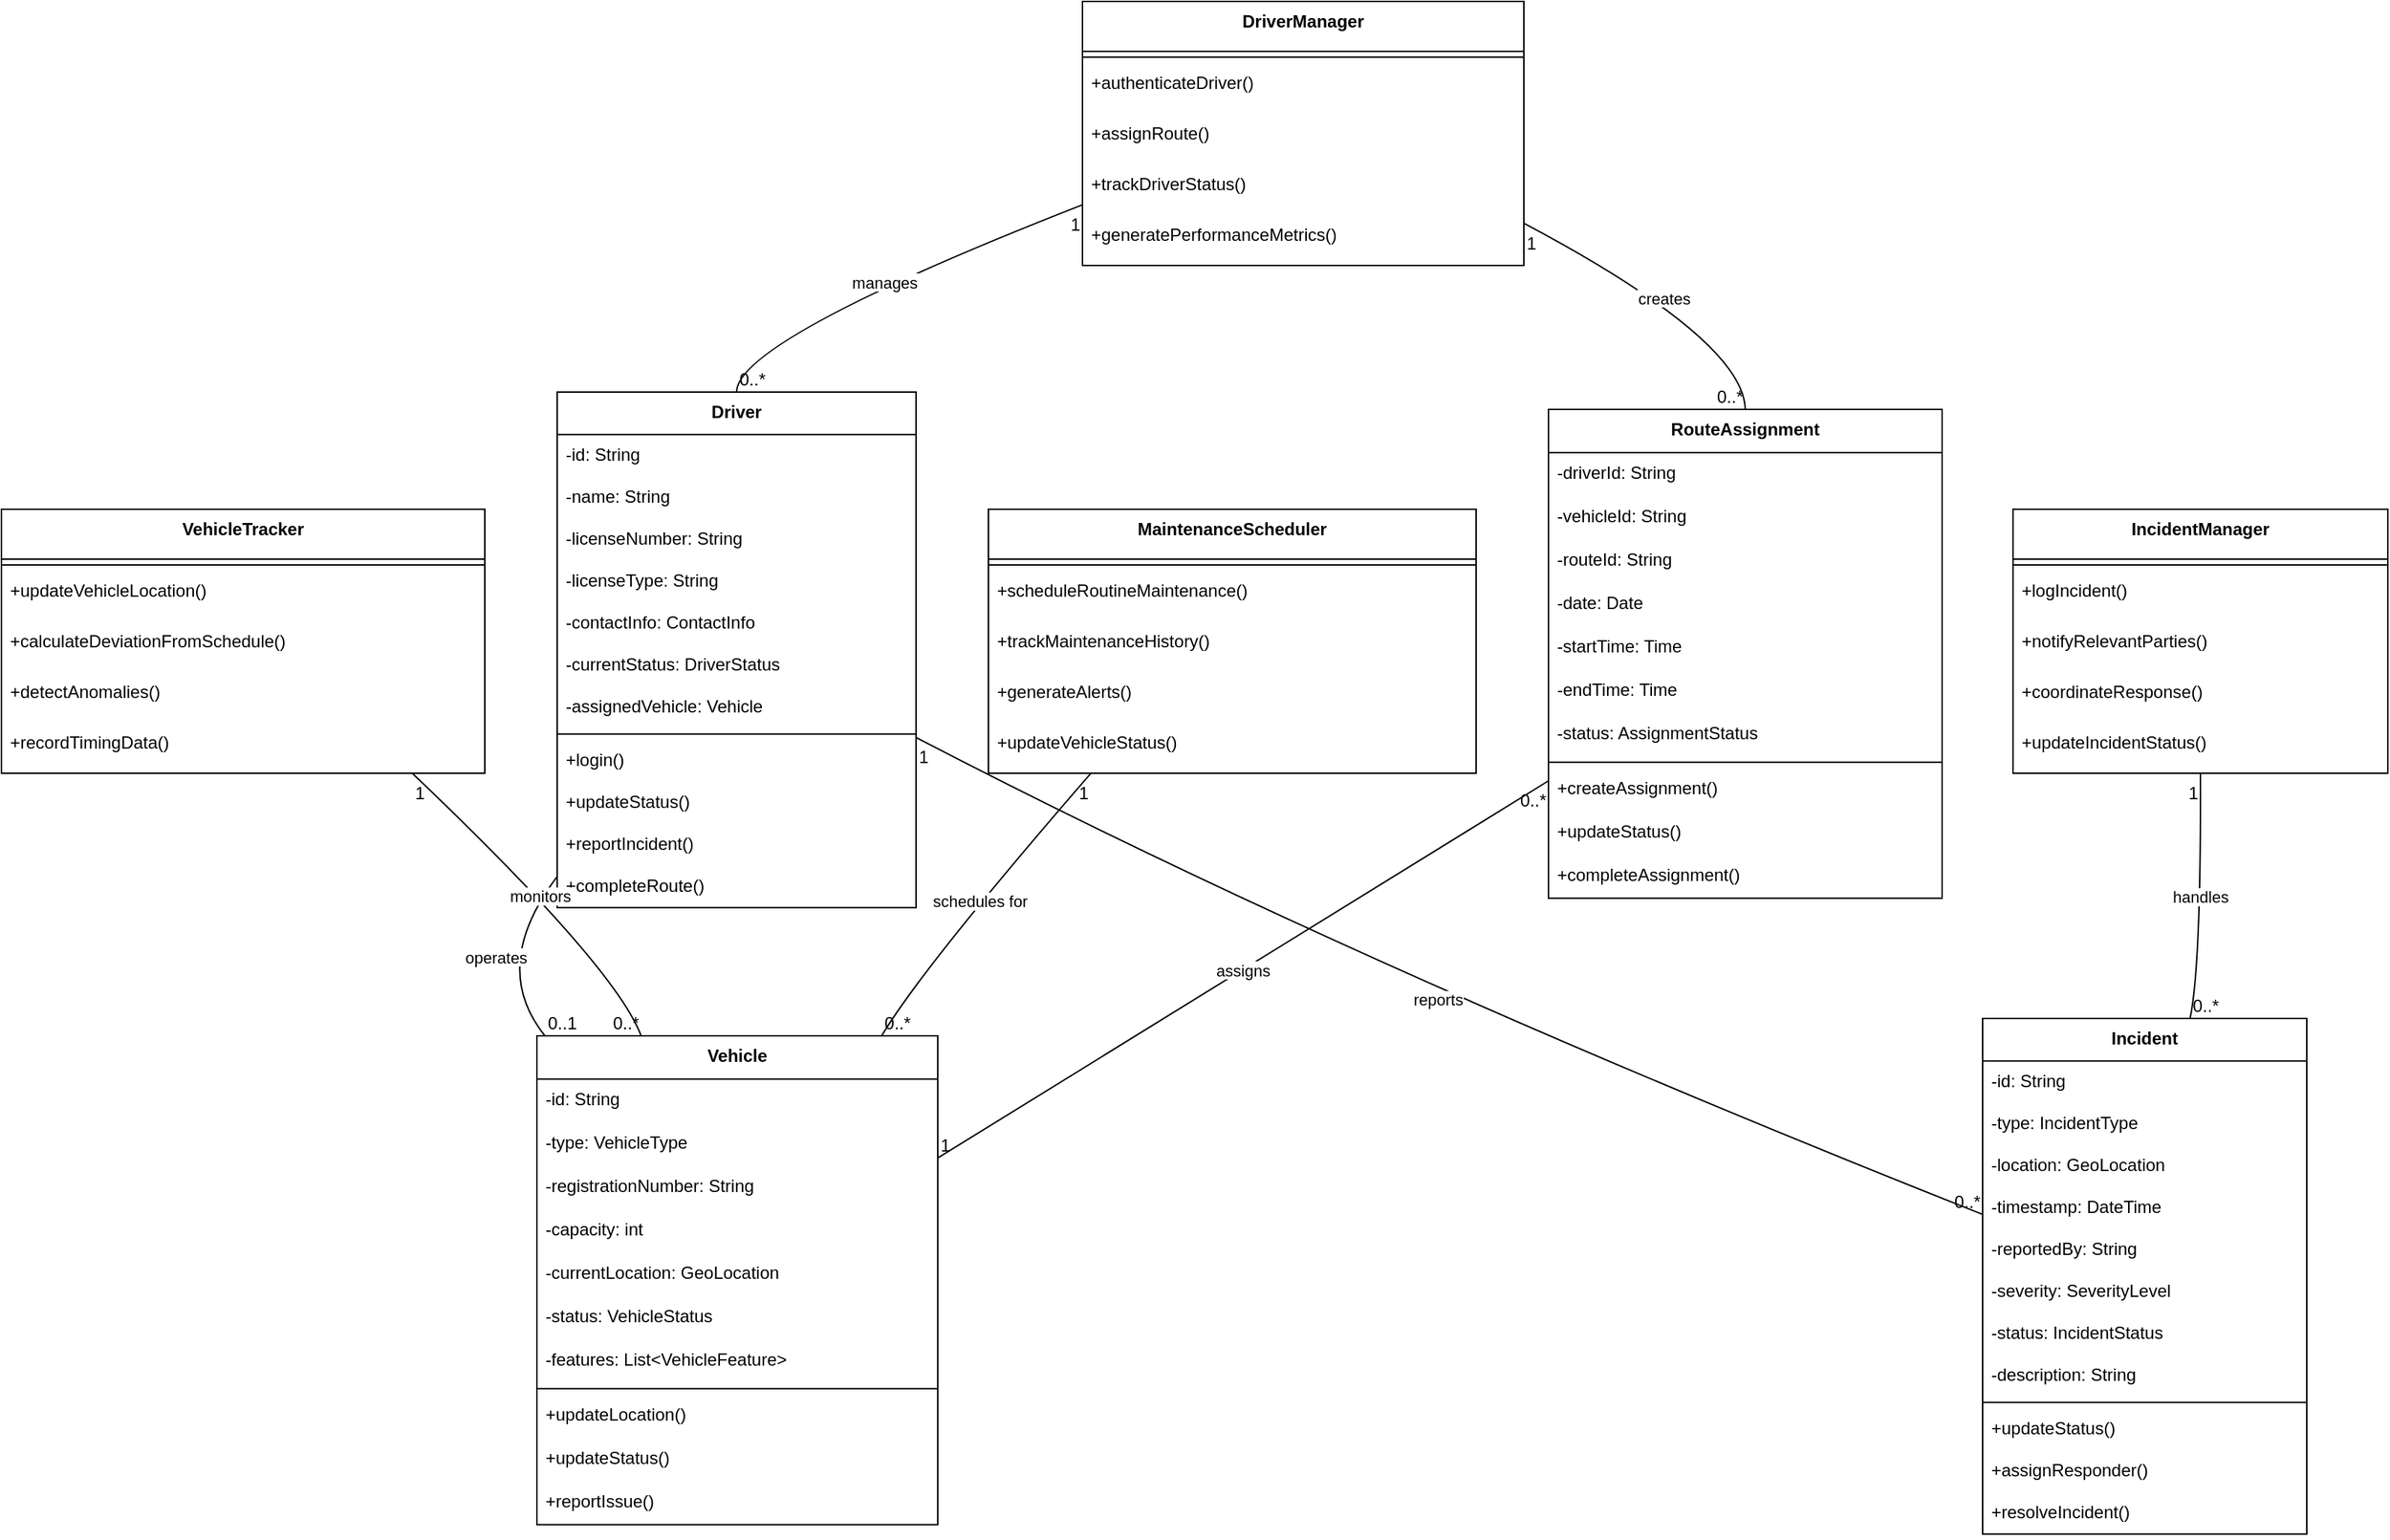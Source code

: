<mxfile version="27.0.2">
  <diagram name="Page-1" id="ll0BPp1qxwN_SGTZ5L8z">
    <mxGraphModel dx="3660" dy="1811" grid="1" gridSize="10" guides="1" tooltips="1" connect="1" arrows="1" fold="1" page="1" pageScale="1" pageWidth="827" pageHeight="1169" math="0" shadow="0">
      <root>
        <mxCell id="0" />
        <mxCell id="1" parent="0" />
        <mxCell id="2pVETJ0lMbu7aa5fJNFt-1" value="DriverManager" style="swimlane;fontStyle=1;align=center;verticalAlign=top;childLayout=stackLayout;horizontal=1;startSize=34.545;horizontalStack=0;resizeParent=1;resizeParentMax=0;resizeLast=0;collapsible=0;marginBottom=0;" vertex="1" parent="1">
          <mxGeometry x="767" y="20" width="305" height="182.545" as="geometry" />
        </mxCell>
        <mxCell id="2pVETJ0lMbu7aa5fJNFt-2" style="line;strokeWidth=1;fillColor=none;align=left;verticalAlign=middle;spacingTop=-1;spacingLeft=3;spacingRight=3;rotatable=0;labelPosition=right;points=[];portConstraint=eastwest;strokeColor=inherit;" vertex="1" parent="2pVETJ0lMbu7aa5fJNFt-1">
          <mxGeometry y="34.545" width="305" height="8" as="geometry" />
        </mxCell>
        <mxCell id="2pVETJ0lMbu7aa5fJNFt-3" value="+authenticateDriver()" style="text;strokeColor=none;fillColor=none;align=left;verticalAlign=top;spacingLeft=4;spacingRight=4;overflow=hidden;rotatable=0;points=[[0,0.5],[1,0.5]];portConstraint=eastwest;" vertex="1" parent="2pVETJ0lMbu7aa5fJNFt-1">
          <mxGeometry y="42.545" width="305" height="35" as="geometry" />
        </mxCell>
        <mxCell id="2pVETJ0lMbu7aa5fJNFt-4" value="+assignRoute()" style="text;strokeColor=none;fillColor=none;align=left;verticalAlign=top;spacingLeft=4;spacingRight=4;overflow=hidden;rotatable=0;points=[[0,0.5],[1,0.5]];portConstraint=eastwest;" vertex="1" parent="2pVETJ0lMbu7aa5fJNFt-1">
          <mxGeometry y="77.545" width="305" height="35" as="geometry" />
        </mxCell>
        <mxCell id="2pVETJ0lMbu7aa5fJNFt-5" value="+trackDriverStatus()" style="text;strokeColor=none;fillColor=none;align=left;verticalAlign=top;spacingLeft=4;spacingRight=4;overflow=hidden;rotatable=0;points=[[0,0.5],[1,0.5]];portConstraint=eastwest;" vertex="1" parent="2pVETJ0lMbu7aa5fJNFt-1">
          <mxGeometry y="112.545" width="305" height="35" as="geometry" />
        </mxCell>
        <mxCell id="2pVETJ0lMbu7aa5fJNFt-6" value="+generatePerformanceMetrics()" style="text;strokeColor=none;fillColor=none;align=left;verticalAlign=top;spacingLeft=4;spacingRight=4;overflow=hidden;rotatable=0;points=[[0,0.5],[1,0.5]];portConstraint=eastwest;" vertex="1" parent="2pVETJ0lMbu7aa5fJNFt-1">
          <mxGeometry y="147.545" width="305" height="35" as="geometry" />
        </mxCell>
        <mxCell id="2pVETJ0lMbu7aa5fJNFt-7" value="Driver" style="swimlane;fontStyle=1;align=center;verticalAlign=top;childLayout=stackLayout;horizontal=1;startSize=29.333;horizontalStack=0;resizeParent=1;resizeParentMax=0;resizeLast=0;collapsible=0;marginBottom=0;" vertex="1" parent="1">
          <mxGeometry x="404" y="290" width="248" height="356.333" as="geometry" />
        </mxCell>
        <mxCell id="2pVETJ0lMbu7aa5fJNFt-8" value="-id: String" style="text;strokeColor=none;fillColor=none;align=left;verticalAlign=top;spacingLeft=4;spacingRight=4;overflow=hidden;rotatable=0;points=[[0,0.5],[1,0.5]];portConstraint=eastwest;" vertex="1" parent="2pVETJ0lMbu7aa5fJNFt-7">
          <mxGeometry y="29.333" width="248" height="29" as="geometry" />
        </mxCell>
        <mxCell id="2pVETJ0lMbu7aa5fJNFt-9" value="-name: String" style="text;strokeColor=none;fillColor=none;align=left;verticalAlign=top;spacingLeft=4;spacingRight=4;overflow=hidden;rotatable=0;points=[[0,0.5],[1,0.5]];portConstraint=eastwest;" vertex="1" parent="2pVETJ0lMbu7aa5fJNFt-7">
          <mxGeometry y="58.333" width="248" height="29" as="geometry" />
        </mxCell>
        <mxCell id="2pVETJ0lMbu7aa5fJNFt-10" value="-licenseNumber: String" style="text;strokeColor=none;fillColor=none;align=left;verticalAlign=top;spacingLeft=4;spacingRight=4;overflow=hidden;rotatable=0;points=[[0,0.5],[1,0.5]];portConstraint=eastwest;" vertex="1" parent="2pVETJ0lMbu7aa5fJNFt-7">
          <mxGeometry y="87.333" width="248" height="29" as="geometry" />
        </mxCell>
        <mxCell id="2pVETJ0lMbu7aa5fJNFt-11" value="-licenseType: String" style="text;strokeColor=none;fillColor=none;align=left;verticalAlign=top;spacingLeft=4;spacingRight=4;overflow=hidden;rotatable=0;points=[[0,0.5],[1,0.5]];portConstraint=eastwest;" vertex="1" parent="2pVETJ0lMbu7aa5fJNFt-7">
          <mxGeometry y="116.333" width="248" height="29" as="geometry" />
        </mxCell>
        <mxCell id="2pVETJ0lMbu7aa5fJNFt-12" value="-contactInfo: ContactInfo" style="text;strokeColor=none;fillColor=none;align=left;verticalAlign=top;spacingLeft=4;spacingRight=4;overflow=hidden;rotatable=0;points=[[0,0.5],[1,0.5]];portConstraint=eastwest;" vertex="1" parent="2pVETJ0lMbu7aa5fJNFt-7">
          <mxGeometry y="145.333" width="248" height="29" as="geometry" />
        </mxCell>
        <mxCell id="2pVETJ0lMbu7aa5fJNFt-13" value="-currentStatus: DriverStatus" style="text;strokeColor=none;fillColor=none;align=left;verticalAlign=top;spacingLeft=4;spacingRight=4;overflow=hidden;rotatable=0;points=[[0,0.5],[1,0.5]];portConstraint=eastwest;" vertex="1" parent="2pVETJ0lMbu7aa5fJNFt-7">
          <mxGeometry y="174.333" width="248" height="29" as="geometry" />
        </mxCell>
        <mxCell id="2pVETJ0lMbu7aa5fJNFt-14" value="-assignedVehicle: Vehicle" style="text;strokeColor=none;fillColor=none;align=left;verticalAlign=top;spacingLeft=4;spacingRight=4;overflow=hidden;rotatable=0;points=[[0,0.5],[1,0.5]];portConstraint=eastwest;" vertex="1" parent="2pVETJ0lMbu7aa5fJNFt-7">
          <mxGeometry y="203.333" width="248" height="29" as="geometry" />
        </mxCell>
        <mxCell id="2pVETJ0lMbu7aa5fJNFt-15" style="line;strokeWidth=1;fillColor=none;align=left;verticalAlign=middle;spacingTop=-1;spacingLeft=3;spacingRight=3;rotatable=0;labelPosition=right;points=[];portConstraint=eastwest;strokeColor=inherit;" vertex="1" parent="2pVETJ0lMbu7aa5fJNFt-7">
          <mxGeometry y="232.333" width="248" height="8" as="geometry" />
        </mxCell>
        <mxCell id="2pVETJ0lMbu7aa5fJNFt-16" value="+login()" style="text;strokeColor=none;fillColor=none;align=left;verticalAlign=top;spacingLeft=4;spacingRight=4;overflow=hidden;rotatable=0;points=[[0,0.5],[1,0.5]];portConstraint=eastwest;" vertex="1" parent="2pVETJ0lMbu7aa5fJNFt-7">
          <mxGeometry y="240.333" width="248" height="29" as="geometry" />
        </mxCell>
        <mxCell id="2pVETJ0lMbu7aa5fJNFt-17" value="+updateStatus()" style="text;strokeColor=none;fillColor=none;align=left;verticalAlign=top;spacingLeft=4;spacingRight=4;overflow=hidden;rotatable=0;points=[[0,0.5],[1,0.5]];portConstraint=eastwest;" vertex="1" parent="2pVETJ0lMbu7aa5fJNFt-7">
          <mxGeometry y="269.333" width="248" height="29" as="geometry" />
        </mxCell>
        <mxCell id="2pVETJ0lMbu7aa5fJNFt-18" value="+reportIncident()" style="text;strokeColor=none;fillColor=none;align=left;verticalAlign=top;spacingLeft=4;spacingRight=4;overflow=hidden;rotatable=0;points=[[0,0.5],[1,0.5]];portConstraint=eastwest;" vertex="1" parent="2pVETJ0lMbu7aa5fJNFt-7">
          <mxGeometry y="298.333" width="248" height="29" as="geometry" />
        </mxCell>
        <mxCell id="2pVETJ0lMbu7aa5fJNFt-19" value="+completeRoute()" style="text;strokeColor=none;fillColor=none;align=left;verticalAlign=top;spacingLeft=4;spacingRight=4;overflow=hidden;rotatable=0;points=[[0,0.5],[1,0.5]];portConstraint=eastwest;" vertex="1" parent="2pVETJ0lMbu7aa5fJNFt-7">
          <mxGeometry y="327.333" width="248" height="29" as="geometry" />
        </mxCell>
        <mxCell id="2pVETJ0lMbu7aa5fJNFt-20" value="Vehicle" style="swimlane;fontStyle=1;align=center;verticalAlign=top;childLayout=stackLayout;horizontal=1;startSize=29.818;horizontalStack=0;resizeParent=1;resizeParentMax=0;resizeLast=0;collapsible=0;marginBottom=0;" vertex="1" parent="1">
          <mxGeometry x="390" y="735" width="277" height="337.818" as="geometry" />
        </mxCell>
        <mxCell id="2pVETJ0lMbu7aa5fJNFt-21" value="-id: String" style="text;strokeColor=none;fillColor=none;align=left;verticalAlign=top;spacingLeft=4;spacingRight=4;overflow=hidden;rotatable=0;points=[[0,0.5],[1,0.5]];portConstraint=eastwest;" vertex="1" parent="2pVETJ0lMbu7aa5fJNFt-20">
          <mxGeometry y="29.818" width="277" height="30" as="geometry" />
        </mxCell>
        <mxCell id="2pVETJ0lMbu7aa5fJNFt-22" value="-type: VehicleType" style="text;strokeColor=none;fillColor=none;align=left;verticalAlign=top;spacingLeft=4;spacingRight=4;overflow=hidden;rotatable=0;points=[[0,0.5],[1,0.5]];portConstraint=eastwest;" vertex="1" parent="2pVETJ0lMbu7aa5fJNFt-20">
          <mxGeometry y="59.818" width="277" height="30" as="geometry" />
        </mxCell>
        <mxCell id="2pVETJ0lMbu7aa5fJNFt-23" value="-registrationNumber: String" style="text;strokeColor=none;fillColor=none;align=left;verticalAlign=top;spacingLeft=4;spacingRight=4;overflow=hidden;rotatable=0;points=[[0,0.5],[1,0.5]];portConstraint=eastwest;" vertex="1" parent="2pVETJ0lMbu7aa5fJNFt-20">
          <mxGeometry y="89.818" width="277" height="30" as="geometry" />
        </mxCell>
        <mxCell id="2pVETJ0lMbu7aa5fJNFt-24" value="-capacity: int" style="text;strokeColor=none;fillColor=none;align=left;verticalAlign=top;spacingLeft=4;spacingRight=4;overflow=hidden;rotatable=0;points=[[0,0.5],[1,0.5]];portConstraint=eastwest;" vertex="1" parent="2pVETJ0lMbu7aa5fJNFt-20">
          <mxGeometry y="119.818" width="277" height="30" as="geometry" />
        </mxCell>
        <mxCell id="2pVETJ0lMbu7aa5fJNFt-25" value="-currentLocation: GeoLocation" style="text;strokeColor=none;fillColor=none;align=left;verticalAlign=top;spacingLeft=4;spacingRight=4;overflow=hidden;rotatable=0;points=[[0,0.5],[1,0.5]];portConstraint=eastwest;" vertex="1" parent="2pVETJ0lMbu7aa5fJNFt-20">
          <mxGeometry y="149.818" width="277" height="30" as="geometry" />
        </mxCell>
        <mxCell id="2pVETJ0lMbu7aa5fJNFt-26" value="-status: VehicleStatus" style="text;strokeColor=none;fillColor=none;align=left;verticalAlign=top;spacingLeft=4;spacingRight=4;overflow=hidden;rotatable=0;points=[[0,0.5],[1,0.5]];portConstraint=eastwest;" vertex="1" parent="2pVETJ0lMbu7aa5fJNFt-20">
          <mxGeometry y="179.818" width="277" height="30" as="geometry" />
        </mxCell>
        <mxCell id="2pVETJ0lMbu7aa5fJNFt-27" value="-features: List&lt;VehicleFeature&gt;" style="text;strokeColor=none;fillColor=none;align=left;verticalAlign=top;spacingLeft=4;spacingRight=4;overflow=hidden;rotatable=0;points=[[0,0.5],[1,0.5]];portConstraint=eastwest;" vertex="1" parent="2pVETJ0lMbu7aa5fJNFt-20">
          <mxGeometry y="209.818" width="277" height="30" as="geometry" />
        </mxCell>
        <mxCell id="2pVETJ0lMbu7aa5fJNFt-28" style="line;strokeWidth=1;fillColor=none;align=left;verticalAlign=middle;spacingTop=-1;spacingLeft=3;spacingRight=3;rotatable=0;labelPosition=right;points=[];portConstraint=eastwest;strokeColor=inherit;" vertex="1" parent="2pVETJ0lMbu7aa5fJNFt-20">
          <mxGeometry y="239.818" width="277" height="8" as="geometry" />
        </mxCell>
        <mxCell id="2pVETJ0lMbu7aa5fJNFt-29" value="+updateLocation()" style="text;strokeColor=none;fillColor=none;align=left;verticalAlign=top;spacingLeft=4;spacingRight=4;overflow=hidden;rotatable=0;points=[[0,0.5],[1,0.5]];portConstraint=eastwest;" vertex="1" parent="2pVETJ0lMbu7aa5fJNFt-20">
          <mxGeometry y="247.818" width="277" height="30" as="geometry" />
        </mxCell>
        <mxCell id="2pVETJ0lMbu7aa5fJNFt-30" value="+updateStatus()" style="text;strokeColor=none;fillColor=none;align=left;verticalAlign=top;spacingLeft=4;spacingRight=4;overflow=hidden;rotatable=0;points=[[0,0.5],[1,0.5]];portConstraint=eastwest;" vertex="1" parent="2pVETJ0lMbu7aa5fJNFt-20">
          <mxGeometry y="277.818" width="277" height="30" as="geometry" />
        </mxCell>
        <mxCell id="2pVETJ0lMbu7aa5fJNFt-31" value="+reportIssue()" style="text;strokeColor=none;fillColor=none;align=left;verticalAlign=top;spacingLeft=4;spacingRight=4;overflow=hidden;rotatable=0;points=[[0,0.5],[1,0.5]];portConstraint=eastwest;" vertex="1" parent="2pVETJ0lMbu7aa5fJNFt-20">
          <mxGeometry y="307.818" width="277" height="30" as="geometry" />
        </mxCell>
        <mxCell id="2pVETJ0lMbu7aa5fJNFt-32" value="RouteAssignment" style="swimlane;fontStyle=1;align=center;verticalAlign=top;childLayout=stackLayout;horizontal=1;startSize=29.818;horizontalStack=0;resizeParent=1;resizeParentMax=0;resizeLast=0;collapsible=0;marginBottom=0;" vertex="1" parent="1">
          <mxGeometry x="1089" y="302" width="272" height="337.818" as="geometry" />
        </mxCell>
        <mxCell id="2pVETJ0lMbu7aa5fJNFt-33" value="-driverId: String" style="text;strokeColor=none;fillColor=none;align=left;verticalAlign=top;spacingLeft=4;spacingRight=4;overflow=hidden;rotatable=0;points=[[0,0.5],[1,0.5]];portConstraint=eastwest;" vertex="1" parent="2pVETJ0lMbu7aa5fJNFt-32">
          <mxGeometry y="29.818" width="272" height="30" as="geometry" />
        </mxCell>
        <mxCell id="2pVETJ0lMbu7aa5fJNFt-34" value="-vehicleId: String" style="text;strokeColor=none;fillColor=none;align=left;verticalAlign=top;spacingLeft=4;spacingRight=4;overflow=hidden;rotatable=0;points=[[0,0.5],[1,0.5]];portConstraint=eastwest;" vertex="1" parent="2pVETJ0lMbu7aa5fJNFt-32">
          <mxGeometry y="59.818" width="272" height="30" as="geometry" />
        </mxCell>
        <mxCell id="2pVETJ0lMbu7aa5fJNFt-35" value="-routeId: String" style="text;strokeColor=none;fillColor=none;align=left;verticalAlign=top;spacingLeft=4;spacingRight=4;overflow=hidden;rotatable=0;points=[[0,0.5],[1,0.5]];portConstraint=eastwest;" vertex="1" parent="2pVETJ0lMbu7aa5fJNFt-32">
          <mxGeometry y="89.818" width="272" height="30" as="geometry" />
        </mxCell>
        <mxCell id="2pVETJ0lMbu7aa5fJNFt-36" value="-date: Date" style="text;strokeColor=none;fillColor=none;align=left;verticalAlign=top;spacingLeft=4;spacingRight=4;overflow=hidden;rotatable=0;points=[[0,0.5],[1,0.5]];portConstraint=eastwest;" vertex="1" parent="2pVETJ0lMbu7aa5fJNFt-32">
          <mxGeometry y="119.818" width="272" height="30" as="geometry" />
        </mxCell>
        <mxCell id="2pVETJ0lMbu7aa5fJNFt-37" value="-startTime: Time" style="text;strokeColor=none;fillColor=none;align=left;verticalAlign=top;spacingLeft=4;spacingRight=4;overflow=hidden;rotatable=0;points=[[0,0.5],[1,0.5]];portConstraint=eastwest;" vertex="1" parent="2pVETJ0lMbu7aa5fJNFt-32">
          <mxGeometry y="149.818" width="272" height="30" as="geometry" />
        </mxCell>
        <mxCell id="2pVETJ0lMbu7aa5fJNFt-38" value="-endTime: Time" style="text;strokeColor=none;fillColor=none;align=left;verticalAlign=top;spacingLeft=4;spacingRight=4;overflow=hidden;rotatable=0;points=[[0,0.5],[1,0.5]];portConstraint=eastwest;" vertex="1" parent="2pVETJ0lMbu7aa5fJNFt-32">
          <mxGeometry y="179.818" width="272" height="30" as="geometry" />
        </mxCell>
        <mxCell id="2pVETJ0lMbu7aa5fJNFt-39" value="-status: AssignmentStatus" style="text;strokeColor=none;fillColor=none;align=left;verticalAlign=top;spacingLeft=4;spacingRight=4;overflow=hidden;rotatable=0;points=[[0,0.5],[1,0.5]];portConstraint=eastwest;" vertex="1" parent="2pVETJ0lMbu7aa5fJNFt-32">
          <mxGeometry y="209.818" width="272" height="30" as="geometry" />
        </mxCell>
        <mxCell id="2pVETJ0lMbu7aa5fJNFt-40" style="line;strokeWidth=1;fillColor=none;align=left;verticalAlign=middle;spacingTop=-1;spacingLeft=3;spacingRight=3;rotatable=0;labelPosition=right;points=[];portConstraint=eastwest;strokeColor=inherit;" vertex="1" parent="2pVETJ0lMbu7aa5fJNFt-32">
          <mxGeometry y="239.818" width="272" height="8" as="geometry" />
        </mxCell>
        <mxCell id="2pVETJ0lMbu7aa5fJNFt-41" value="+createAssignment()" style="text;strokeColor=none;fillColor=none;align=left;verticalAlign=top;spacingLeft=4;spacingRight=4;overflow=hidden;rotatable=0;points=[[0,0.5],[1,0.5]];portConstraint=eastwest;" vertex="1" parent="2pVETJ0lMbu7aa5fJNFt-32">
          <mxGeometry y="247.818" width="272" height="30" as="geometry" />
        </mxCell>
        <mxCell id="2pVETJ0lMbu7aa5fJNFt-42" value="+updateStatus()" style="text;strokeColor=none;fillColor=none;align=left;verticalAlign=top;spacingLeft=4;spacingRight=4;overflow=hidden;rotatable=0;points=[[0,0.5],[1,0.5]];portConstraint=eastwest;" vertex="1" parent="2pVETJ0lMbu7aa5fJNFt-32">
          <mxGeometry y="277.818" width="272" height="30" as="geometry" />
        </mxCell>
        <mxCell id="2pVETJ0lMbu7aa5fJNFt-43" value="+completeAssignment()" style="text;strokeColor=none;fillColor=none;align=left;verticalAlign=top;spacingLeft=4;spacingRight=4;overflow=hidden;rotatable=0;points=[[0,0.5],[1,0.5]];portConstraint=eastwest;" vertex="1" parent="2pVETJ0lMbu7aa5fJNFt-32">
          <mxGeometry y="307.818" width="272" height="30" as="geometry" />
        </mxCell>
        <mxCell id="2pVETJ0lMbu7aa5fJNFt-44" value="IncidentManager" style="swimlane;fontStyle=1;align=center;verticalAlign=top;childLayout=stackLayout;horizontal=1;startSize=34.545;horizontalStack=0;resizeParent=1;resizeParentMax=0;resizeLast=0;collapsible=0;marginBottom=0;" vertex="1" parent="1">
          <mxGeometry x="1410" y="371" width="259" height="182.545" as="geometry" />
        </mxCell>
        <mxCell id="2pVETJ0lMbu7aa5fJNFt-45" style="line;strokeWidth=1;fillColor=none;align=left;verticalAlign=middle;spacingTop=-1;spacingLeft=3;spacingRight=3;rotatable=0;labelPosition=right;points=[];portConstraint=eastwest;strokeColor=inherit;" vertex="1" parent="2pVETJ0lMbu7aa5fJNFt-44">
          <mxGeometry y="34.545" width="259" height="8" as="geometry" />
        </mxCell>
        <mxCell id="2pVETJ0lMbu7aa5fJNFt-46" value="+logIncident()" style="text;strokeColor=none;fillColor=none;align=left;verticalAlign=top;spacingLeft=4;spacingRight=4;overflow=hidden;rotatable=0;points=[[0,0.5],[1,0.5]];portConstraint=eastwest;" vertex="1" parent="2pVETJ0lMbu7aa5fJNFt-44">
          <mxGeometry y="42.545" width="259" height="35" as="geometry" />
        </mxCell>
        <mxCell id="2pVETJ0lMbu7aa5fJNFt-47" value="+notifyRelevantParties()" style="text;strokeColor=none;fillColor=none;align=left;verticalAlign=top;spacingLeft=4;spacingRight=4;overflow=hidden;rotatable=0;points=[[0,0.5],[1,0.5]];portConstraint=eastwest;" vertex="1" parent="2pVETJ0lMbu7aa5fJNFt-44">
          <mxGeometry y="77.545" width="259" height="35" as="geometry" />
        </mxCell>
        <mxCell id="2pVETJ0lMbu7aa5fJNFt-48" value="+coordinateResponse()" style="text;strokeColor=none;fillColor=none;align=left;verticalAlign=top;spacingLeft=4;spacingRight=4;overflow=hidden;rotatable=0;points=[[0,0.5],[1,0.5]];portConstraint=eastwest;" vertex="1" parent="2pVETJ0lMbu7aa5fJNFt-44">
          <mxGeometry y="112.545" width="259" height="35" as="geometry" />
        </mxCell>
        <mxCell id="2pVETJ0lMbu7aa5fJNFt-49" value="+updateIncidentStatus()" style="text;strokeColor=none;fillColor=none;align=left;verticalAlign=top;spacingLeft=4;spacingRight=4;overflow=hidden;rotatable=0;points=[[0,0.5],[1,0.5]];portConstraint=eastwest;" vertex="1" parent="2pVETJ0lMbu7aa5fJNFt-44">
          <mxGeometry y="147.545" width="259" height="35" as="geometry" />
        </mxCell>
        <mxCell id="2pVETJ0lMbu7aa5fJNFt-50" value="Incident" style="swimlane;fontStyle=1;align=center;verticalAlign=top;childLayout=stackLayout;horizontal=1;startSize=29.333;horizontalStack=0;resizeParent=1;resizeParentMax=0;resizeLast=0;collapsible=0;marginBottom=0;" vertex="1" parent="1">
          <mxGeometry x="1389" y="723" width="224" height="356.333" as="geometry" />
        </mxCell>
        <mxCell id="2pVETJ0lMbu7aa5fJNFt-51" value="-id: String" style="text;strokeColor=none;fillColor=none;align=left;verticalAlign=top;spacingLeft=4;spacingRight=4;overflow=hidden;rotatable=0;points=[[0,0.5],[1,0.5]];portConstraint=eastwest;" vertex="1" parent="2pVETJ0lMbu7aa5fJNFt-50">
          <mxGeometry y="29.333" width="224" height="29" as="geometry" />
        </mxCell>
        <mxCell id="2pVETJ0lMbu7aa5fJNFt-52" value="-type: IncidentType" style="text;strokeColor=none;fillColor=none;align=left;verticalAlign=top;spacingLeft=4;spacingRight=4;overflow=hidden;rotatable=0;points=[[0,0.5],[1,0.5]];portConstraint=eastwest;" vertex="1" parent="2pVETJ0lMbu7aa5fJNFt-50">
          <mxGeometry y="58.333" width="224" height="29" as="geometry" />
        </mxCell>
        <mxCell id="2pVETJ0lMbu7aa5fJNFt-53" value="-location: GeoLocation" style="text;strokeColor=none;fillColor=none;align=left;verticalAlign=top;spacingLeft=4;spacingRight=4;overflow=hidden;rotatable=0;points=[[0,0.5],[1,0.5]];portConstraint=eastwest;" vertex="1" parent="2pVETJ0lMbu7aa5fJNFt-50">
          <mxGeometry y="87.333" width="224" height="29" as="geometry" />
        </mxCell>
        <mxCell id="2pVETJ0lMbu7aa5fJNFt-54" value="-timestamp: DateTime" style="text;strokeColor=none;fillColor=none;align=left;verticalAlign=top;spacingLeft=4;spacingRight=4;overflow=hidden;rotatable=0;points=[[0,0.5],[1,0.5]];portConstraint=eastwest;" vertex="1" parent="2pVETJ0lMbu7aa5fJNFt-50">
          <mxGeometry y="116.333" width="224" height="29" as="geometry" />
        </mxCell>
        <mxCell id="2pVETJ0lMbu7aa5fJNFt-55" value="-reportedBy: String" style="text;strokeColor=none;fillColor=none;align=left;verticalAlign=top;spacingLeft=4;spacingRight=4;overflow=hidden;rotatable=0;points=[[0,0.5],[1,0.5]];portConstraint=eastwest;" vertex="1" parent="2pVETJ0lMbu7aa5fJNFt-50">
          <mxGeometry y="145.333" width="224" height="29" as="geometry" />
        </mxCell>
        <mxCell id="2pVETJ0lMbu7aa5fJNFt-56" value="-severity: SeverityLevel" style="text;strokeColor=none;fillColor=none;align=left;verticalAlign=top;spacingLeft=4;spacingRight=4;overflow=hidden;rotatable=0;points=[[0,0.5],[1,0.5]];portConstraint=eastwest;" vertex="1" parent="2pVETJ0lMbu7aa5fJNFt-50">
          <mxGeometry y="174.333" width="224" height="29" as="geometry" />
        </mxCell>
        <mxCell id="2pVETJ0lMbu7aa5fJNFt-57" value="-status: IncidentStatus" style="text;strokeColor=none;fillColor=none;align=left;verticalAlign=top;spacingLeft=4;spacingRight=4;overflow=hidden;rotatable=0;points=[[0,0.5],[1,0.5]];portConstraint=eastwest;" vertex="1" parent="2pVETJ0lMbu7aa5fJNFt-50">
          <mxGeometry y="203.333" width="224" height="29" as="geometry" />
        </mxCell>
        <mxCell id="2pVETJ0lMbu7aa5fJNFt-58" value="-description: String" style="text;strokeColor=none;fillColor=none;align=left;verticalAlign=top;spacingLeft=4;spacingRight=4;overflow=hidden;rotatable=0;points=[[0,0.5],[1,0.5]];portConstraint=eastwest;" vertex="1" parent="2pVETJ0lMbu7aa5fJNFt-50">
          <mxGeometry y="232.333" width="224" height="29" as="geometry" />
        </mxCell>
        <mxCell id="2pVETJ0lMbu7aa5fJNFt-59" style="line;strokeWidth=1;fillColor=none;align=left;verticalAlign=middle;spacingTop=-1;spacingLeft=3;spacingRight=3;rotatable=0;labelPosition=right;points=[];portConstraint=eastwest;strokeColor=inherit;" vertex="1" parent="2pVETJ0lMbu7aa5fJNFt-50">
          <mxGeometry y="261.333" width="224" height="8" as="geometry" />
        </mxCell>
        <mxCell id="2pVETJ0lMbu7aa5fJNFt-60" value="+updateStatus()" style="text;strokeColor=none;fillColor=none;align=left;verticalAlign=top;spacingLeft=4;spacingRight=4;overflow=hidden;rotatable=0;points=[[0,0.5],[1,0.5]];portConstraint=eastwest;" vertex="1" parent="2pVETJ0lMbu7aa5fJNFt-50">
          <mxGeometry y="269.333" width="224" height="29" as="geometry" />
        </mxCell>
        <mxCell id="2pVETJ0lMbu7aa5fJNFt-61" value="+assignResponder()" style="text;strokeColor=none;fillColor=none;align=left;verticalAlign=top;spacingLeft=4;spacingRight=4;overflow=hidden;rotatable=0;points=[[0,0.5],[1,0.5]];portConstraint=eastwest;" vertex="1" parent="2pVETJ0lMbu7aa5fJNFt-50">
          <mxGeometry y="298.333" width="224" height="29" as="geometry" />
        </mxCell>
        <mxCell id="2pVETJ0lMbu7aa5fJNFt-62" value="+resolveIncident()" style="text;strokeColor=none;fillColor=none;align=left;verticalAlign=top;spacingLeft=4;spacingRight=4;overflow=hidden;rotatable=0;points=[[0,0.5],[1,0.5]];portConstraint=eastwest;" vertex="1" parent="2pVETJ0lMbu7aa5fJNFt-50">
          <mxGeometry y="327.333" width="224" height="29" as="geometry" />
        </mxCell>
        <mxCell id="2pVETJ0lMbu7aa5fJNFt-63" value="VehicleTracker" style="swimlane;fontStyle=1;align=center;verticalAlign=top;childLayout=stackLayout;horizontal=1;startSize=34.545;horizontalStack=0;resizeParent=1;resizeParentMax=0;resizeLast=0;collapsible=0;marginBottom=0;" vertex="1" parent="1">
          <mxGeometry x="20" y="371" width="334" height="182.545" as="geometry" />
        </mxCell>
        <mxCell id="2pVETJ0lMbu7aa5fJNFt-64" style="line;strokeWidth=1;fillColor=none;align=left;verticalAlign=middle;spacingTop=-1;spacingLeft=3;spacingRight=3;rotatable=0;labelPosition=right;points=[];portConstraint=eastwest;strokeColor=inherit;" vertex="1" parent="2pVETJ0lMbu7aa5fJNFt-63">
          <mxGeometry y="34.545" width="334" height="8" as="geometry" />
        </mxCell>
        <mxCell id="2pVETJ0lMbu7aa5fJNFt-65" value="+updateVehicleLocation()" style="text;strokeColor=none;fillColor=none;align=left;verticalAlign=top;spacingLeft=4;spacingRight=4;overflow=hidden;rotatable=0;points=[[0,0.5],[1,0.5]];portConstraint=eastwest;" vertex="1" parent="2pVETJ0lMbu7aa5fJNFt-63">
          <mxGeometry y="42.545" width="334" height="35" as="geometry" />
        </mxCell>
        <mxCell id="2pVETJ0lMbu7aa5fJNFt-66" value="+calculateDeviationFromSchedule()" style="text;strokeColor=none;fillColor=none;align=left;verticalAlign=top;spacingLeft=4;spacingRight=4;overflow=hidden;rotatable=0;points=[[0,0.5],[1,0.5]];portConstraint=eastwest;" vertex="1" parent="2pVETJ0lMbu7aa5fJNFt-63">
          <mxGeometry y="77.545" width="334" height="35" as="geometry" />
        </mxCell>
        <mxCell id="2pVETJ0lMbu7aa5fJNFt-67" value="+detectAnomalies()" style="text;strokeColor=none;fillColor=none;align=left;verticalAlign=top;spacingLeft=4;spacingRight=4;overflow=hidden;rotatable=0;points=[[0,0.5],[1,0.5]];portConstraint=eastwest;" vertex="1" parent="2pVETJ0lMbu7aa5fJNFt-63">
          <mxGeometry y="112.545" width="334" height="35" as="geometry" />
        </mxCell>
        <mxCell id="2pVETJ0lMbu7aa5fJNFt-68" value="+recordTimingData()" style="text;strokeColor=none;fillColor=none;align=left;verticalAlign=top;spacingLeft=4;spacingRight=4;overflow=hidden;rotatable=0;points=[[0,0.5],[1,0.5]];portConstraint=eastwest;" vertex="1" parent="2pVETJ0lMbu7aa5fJNFt-63">
          <mxGeometry y="147.545" width="334" height="35" as="geometry" />
        </mxCell>
        <mxCell id="2pVETJ0lMbu7aa5fJNFt-69" value="MaintenanceScheduler" style="swimlane;fontStyle=1;align=center;verticalAlign=top;childLayout=stackLayout;horizontal=1;startSize=34.545;horizontalStack=0;resizeParent=1;resizeParentMax=0;resizeLast=0;collapsible=0;marginBottom=0;" vertex="1" parent="1">
          <mxGeometry x="702" y="371" width="337" height="182.545" as="geometry" />
        </mxCell>
        <mxCell id="2pVETJ0lMbu7aa5fJNFt-70" style="line;strokeWidth=1;fillColor=none;align=left;verticalAlign=middle;spacingTop=-1;spacingLeft=3;spacingRight=3;rotatable=0;labelPosition=right;points=[];portConstraint=eastwest;strokeColor=inherit;" vertex="1" parent="2pVETJ0lMbu7aa5fJNFt-69">
          <mxGeometry y="34.545" width="337" height="8" as="geometry" />
        </mxCell>
        <mxCell id="2pVETJ0lMbu7aa5fJNFt-71" value="+scheduleRoutineMaintenance()" style="text;strokeColor=none;fillColor=none;align=left;verticalAlign=top;spacingLeft=4;spacingRight=4;overflow=hidden;rotatable=0;points=[[0,0.5],[1,0.5]];portConstraint=eastwest;" vertex="1" parent="2pVETJ0lMbu7aa5fJNFt-69">
          <mxGeometry y="42.545" width="337" height="35" as="geometry" />
        </mxCell>
        <mxCell id="2pVETJ0lMbu7aa5fJNFt-72" value="+trackMaintenanceHistory()" style="text;strokeColor=none;fillColor=none;align=left;verticalAlign=top;spacingLeft=4;spacingRight=4;overflow=hidden;rotatable=0;points=[[0,0.5],[1,0.5]];portConstraint=eastwest;" vertex="1" parent="2pVETJ0lMbu7aa5fJNFt-69">
          <mxGeometry y="77.545" width="337" height="35" as="geometry" />
        </mxCell>
        <mxCell id="2pVETJ0lMbu7aa5fJNFt-73" value="+generateAlerts()" style="text;strokeColor=none;fillColor=none;align=left;verticalAlign=top;spacingLeft=4;spacingRight=4;overflow=hidden;rotatable=0;points=[[0,0.5],[1,0.5]];portConstraint=eastwest;" vertex="1" parent="2pVETJ0lMbu7aa5fJNFt-69">
          <mxGeometry y="112.545" width="337" height="35" as="geometry" />
        </mxCell>
        <mxCell id="2pVETJ0lMbu7aa5fJNFt-74" value="+updateVehicleStatus()" style="text;strokeColor=none;fillColor=none;align=left;verticalAlign=top;spacingLeft=4;spacingRight=4;overflow=hidden;rotatable=0;points=[[0,0.5],[1,0.5]];portConstraint=eastwest;" vertex="1" parent="2pVETJ0lMbu7aa5fJNFt-69">
          <mxGeometry y="147.545" width="337" height="35" as="geometry" />
        </mxCell>
        <mxCell id="2pVETJ0lMbu7aa5fJNFt-75" value="manages" style="curved=1;startArrow=none;endArrow=none;exitX=0;exitY=0.77;entryX=0.5;entryY=0;rounded=0;" edge="1" parent="1" source="2pVETJ0lMbu7aa5fJNFt-1" target="2pVETJ0lMbu7aa5fJNFt-7">
          <mxGeometry relative="1" as="geometry">
            <Array as="points">
              <mxPoint x="528" y="254" />
            </Array>
          </mxGeometry>
        </mxCell>
        <mxCell id="2pVETJ0lMbu7aa5fJNFt-76" value="1" style="edgeLabel;resizable=0;labelBackgroundColor=none;fontSize=12;align=right;verticalAlign=top;" vertex="1" parent="2pVETJ0lMbu7aa5fJNFt-75">
          <mxGeometry x="-1" relative="1" as="geometry" />
        </mxCell>
        <mxCell id="2pVETJ0lMbu7aa5fJNFt-77" value="0..*" style="edgeLabel;resizable=0;labelBackgroundColor=none;fontSize=12;align=left;verticalAlign=bottom;" vertex="1" parent="2pVETJ0lMbu7aa5fJNFt-75">
          <mxGeometry x="1" relative="1" as="geometry" />
        </mxCell>
        <mxCell id="2pVETJ0lMbu7aa5fJNFt-78" value="creates" style="curved=1;startArrow=none;endArrow=none;exitX=1;exitY=0.84;entryX=0.5;entryY=0;rounded=0;" edge="1" parent="1" source="2pVETJ0lMbu7aa5fJNFt-1" target="2pVETJ0lMbu7aa5fJNFt-32">
          <mxGeometry relative="1" as="geometry">
            <Array as="points">
              <mxPoint x="1224" y="254" />
            </Array>
          </mxGeometry>
        </mxCell>
        <mxCell id="2pVETJ0lMbu7aa5fJNFt-79" value="1" style="edgeLabel;resizable=0;labelBackgroundColor=none;fontSize=12;align=left;verticalAlign=top;" vertex="1" parent="2pVETJ0lMbu7aa5fJNFt-78">
          <mxGeometry x="-1" relative="1" as="geometry" />
        </mxCell>
        <mxCell id="2pVETJ0lMbu7aa5fJNFt-80" value="0..*" style="edgeLabel;resizable=0;labelBackgroundColor=none;fontSize=12;align=right;verticalAlign=bottom;" vertex="1" parent="2pVETJ0lMbu7aa5fJNFt-78">
          <mxGeometry x="1" relative="1" as="geometry" />
        </mxCell>
        <mxCell id="2pVETJ0lMbu7aa5fJNFt-81" value="operates" style="curved=1;startArrow=none;endArrow=none;exitX=0;exitY=0.94;entryX=0.02;entryY=0;rounded=0;" edge="1" parent="1" source="2pVETJ0lMbu7aa5fJNFt-7" target="2pVETJ0lMbu7aa5fJNFt-20">
          <mxGeometry relative="1" as="geometry">
            <Array as="points">
              <mxPoint x="357" y="687" />
            </Array>
          </mxGeometry>
        </mxCell>
        <mxCell id="2pVETJ0lMbu7aa5fJNFt-82" value="1" style="edgeLabel;resizable=0;labelBackgroundColor=none;fontSize=12;align=right;verticalAlign=top;" vertex="1" parent="2pVETJ0lMbu7aa5fJNFt-81">
          <mxGeometry x="-1" relative="1" as="geometry" />
        </mxCell>
        <mxCell id="2pVETJ0lMbu7aa5fJNFt-83" value="0..1" style="edgeLabel;resizable=0;labelBackgroundColor=none;fontSize=12;align=left;verticalAlign=bottom;" vertex="1" parent="2pVETJ0lMbu7aa5fJNFt-81">
          <mxGeometry x="1" relative="1" as="geometry" />
        </mxCell>
        <mxCell id="2pVETJ0lMbu7aa5fJNFt-84" value="reports" style="curved=1;startArrow=none;endArrow=none;exitX=1;exitY=0.67;entryX=0;entryY=0.38;rounded=0;" edge="1" parent="1" source="2pVETJ0lMbu7aa5fJNFt-7" target="2pVETJ0lMbu7aa5fJNFt-50">
          <mxGeometry relative="1" as="geometry">
            <Array as="points">
              <mxPoint x="956" y="687" />
            </Array>
          </mxGeometry>
        </mxCell>
        <mxCell id="2pVETJ0lMbu7aa5fJNFt-85" value="1" style="edgeLabel;resizable=0;labelBackgroundColor=none;fontSize=12;align=left;verticalAlign=top;" vertex="1" parent="2pVETJ0lMbu7aa5fJNFt-84">
          <mxGeometry x="-1" relative="1" as="geometry" />
        </mxCell>
        <mxCell id="2pVETJ0lMbu7aa5fJNFt-86" value="0..*" style="edgeLabel;resizable=0;labelBackgroundColor=none;fontSize=12;align=right;verticalAlign=bottom;" vertex="1" parent="2pVETJ0lMbu7aa5fJNFt-84">
          <mxGeometry x="1" relative="1" as="geometry" />
        </mxCell>
        <mxCell id="2pVETJ0lMbu7aa5fJNFt-87" value="handles" style="curved=1;startArrow=none;endArrow=none;exitX=0.5;exitY=1;entryX=0.64;entryY=0;rounded=0;" edge="1" parent="1" source="2pVETJ0lMbu7aa5fJNFt-44" target="2pVETJ0lMbu7aa5fJNFt-50">
          <mxGeometry relative="1" as="geometry">
            <Array as="points">
              <mxPoint x="1540" y="687" />
            </Array>
          </mxGeometry>
        </mxCell>
        <mxCell id="2pVETJ0lMbu7aa5fJNFt-88" value="1" style="edgeLabel;resizable=0;labelBackgroundColor=none;fontSize=12;align=right;verticalAlign=top;" vertex="1" parent="2pVETJ0lMbu7aa5fJNFt-87">
          <mxGeometry x="-1" relative="1" as="geometry" />
        </mxCell>
        <mxCell id="2pVETJ0lMbu7aa5fJNFt-89" value="0..*" style="edgeLabel;resizable=0;labelBackgroundColor=none;fontSize=12;align=left;verticalAlign=bottom;" vertex="1" parent="2pVETJ0lMbu7aa5fJNFt-87">
          <mxGeometry x="1" relative="1" as="geometry" />
        </mxCell>
        <mxCell id="2pVETJ0lMbu7aa5fJNFt-90" value="monitors" style="curved=1;startArrow=none;endArrow=none;exitX=0.85;exitY=1;entryX=0.26;entryY=0;rounded=0;" edge="1" parent="1" source="2pVETJ0lMbu7aa5fJNFt-63" target="2pVETJ0lMbu7aa5fJNFt-20">
          <mxGeometry relative="1" as="geometry">
            <Array as="points">
              <mxPoint x="444" y="687" />
            </Array>
          </mxGeometry>
        </mxCell>
        <mxCell id="2pVETJ0lMbu7aa5fJNFt-91" value="1" style="edgeLabel;resizable=0;labelBackgroundColor=none;fontSize=12;align=left;verticalAlign=top;" vertex="1" parent="2pVETJ0lMbu7aa5fJNFt-90">
          <mxGeometry x="-1" relative="1" as="geometry" />
        </mxCell>
        <mxCell id="2pVETJ0lMbu7aa5fJNFt-92" value="0..*" style="edgeLabel;resizable=0;labelBackgroundColor=none;fontSize=12;align=right;verticalAlign=bottom;" vertex="1" parent="2pVETJ0lMbu7aa5fJNFt-90">
          <mxGeometry x="1" relative="1" as="geometry" />
        </mxCell>
        <mxCell id="2pVETJ0lMbu7aa5fJNFt-93" value="schedules for" style="curved=1;startArrow=none;endArrow=none;exitX=0.21;exitY=1;entryX=0.86;entryY=0;rounded=0;" edge="1" parent="1" source="2pVETJ0lMbu7aa5fJNFt-69" target="2pVETJ0lMbu7aa5fJNFt-20">
          <mxGeometry relative="1" as="geometry">
            <Array as="points">
              <mxPoint x="657" y="687" />
            </Array>
          </mxGeometry>
        </mxCell>
        <mxCell id="2pVETJ0lMbu7aa5fJNFt-94" value="1" style="edgeLabel;resizable=0;labelBackgroundColor=none;fontSize=12;align=right;verticalAlign=top;" vertex="1" parent="2pVETJ0lMbu7aa5fJNFt-93">
          <mxGeometry x="-1" relative="1" as="geometry" />
        </mxCell>
        <mxCell id="2pVETJ0lMbu7aa5fJNFt-95" value="0..*" style="edgeLabel;resizable=0;labelBackgroundColor=none;fontSize=12;align=left;verticalAlign=bottom;" vertex="1" parent="2pVETJ0lMbu7aa5fJNFt-93">
          <mxGeometry x="1" relative="1" as="geometry" />
        </mxCell>
        <mxCell id="2pVETJ0lMbu7aa5fJNFt-96" value="assigns" style="curved=1;startArrow=none;endArrow=none;exitX=0;exitY=0.76;entryX=1;entryY=0.25;rounded=0;" edge="1" parent="1" source="2pVETJ0lMbu7aa5fJNFt-32" target="2pVETJ0lMbu7aa5fJNFt-20">
          <mxGeometry relative="1" as="geometry">
            <Array as="points">
              <mxPoint x="882" y="687" />
            </Array>
          </mxGeometry>
        </mxCell>
        <mxCell id="2pVETJ0lMbu7aa5fJNFt-97" value="0..*" style="edgeLabel;resizable=0;labelBackgroundColor=none;fontSize=12;align=right;verticalAlign=top;" vertex="1" parent="2pVETJ0lMbu7aa5fJNFt-96">
          <mxGeometry x="-1" relative="1" as="geometry" />
        </mxCell>
        <mxCell id="2pVETJ0lMbu7aa5fJNFt-98" value="1" style="edgeLabel;resizable=0;labelBackgroundColor=none;fontSize=12;align=left;verticalAlign=bottom;" vertex="1" parent="2pVETJ0lMbu7aa5fJNFt-96">
          <mxGeometry x="1" relative="1" as="geometry" />
        </mxCell>
      </root>
    </mxGraphModel>
  </diagram>
</mxfile>
